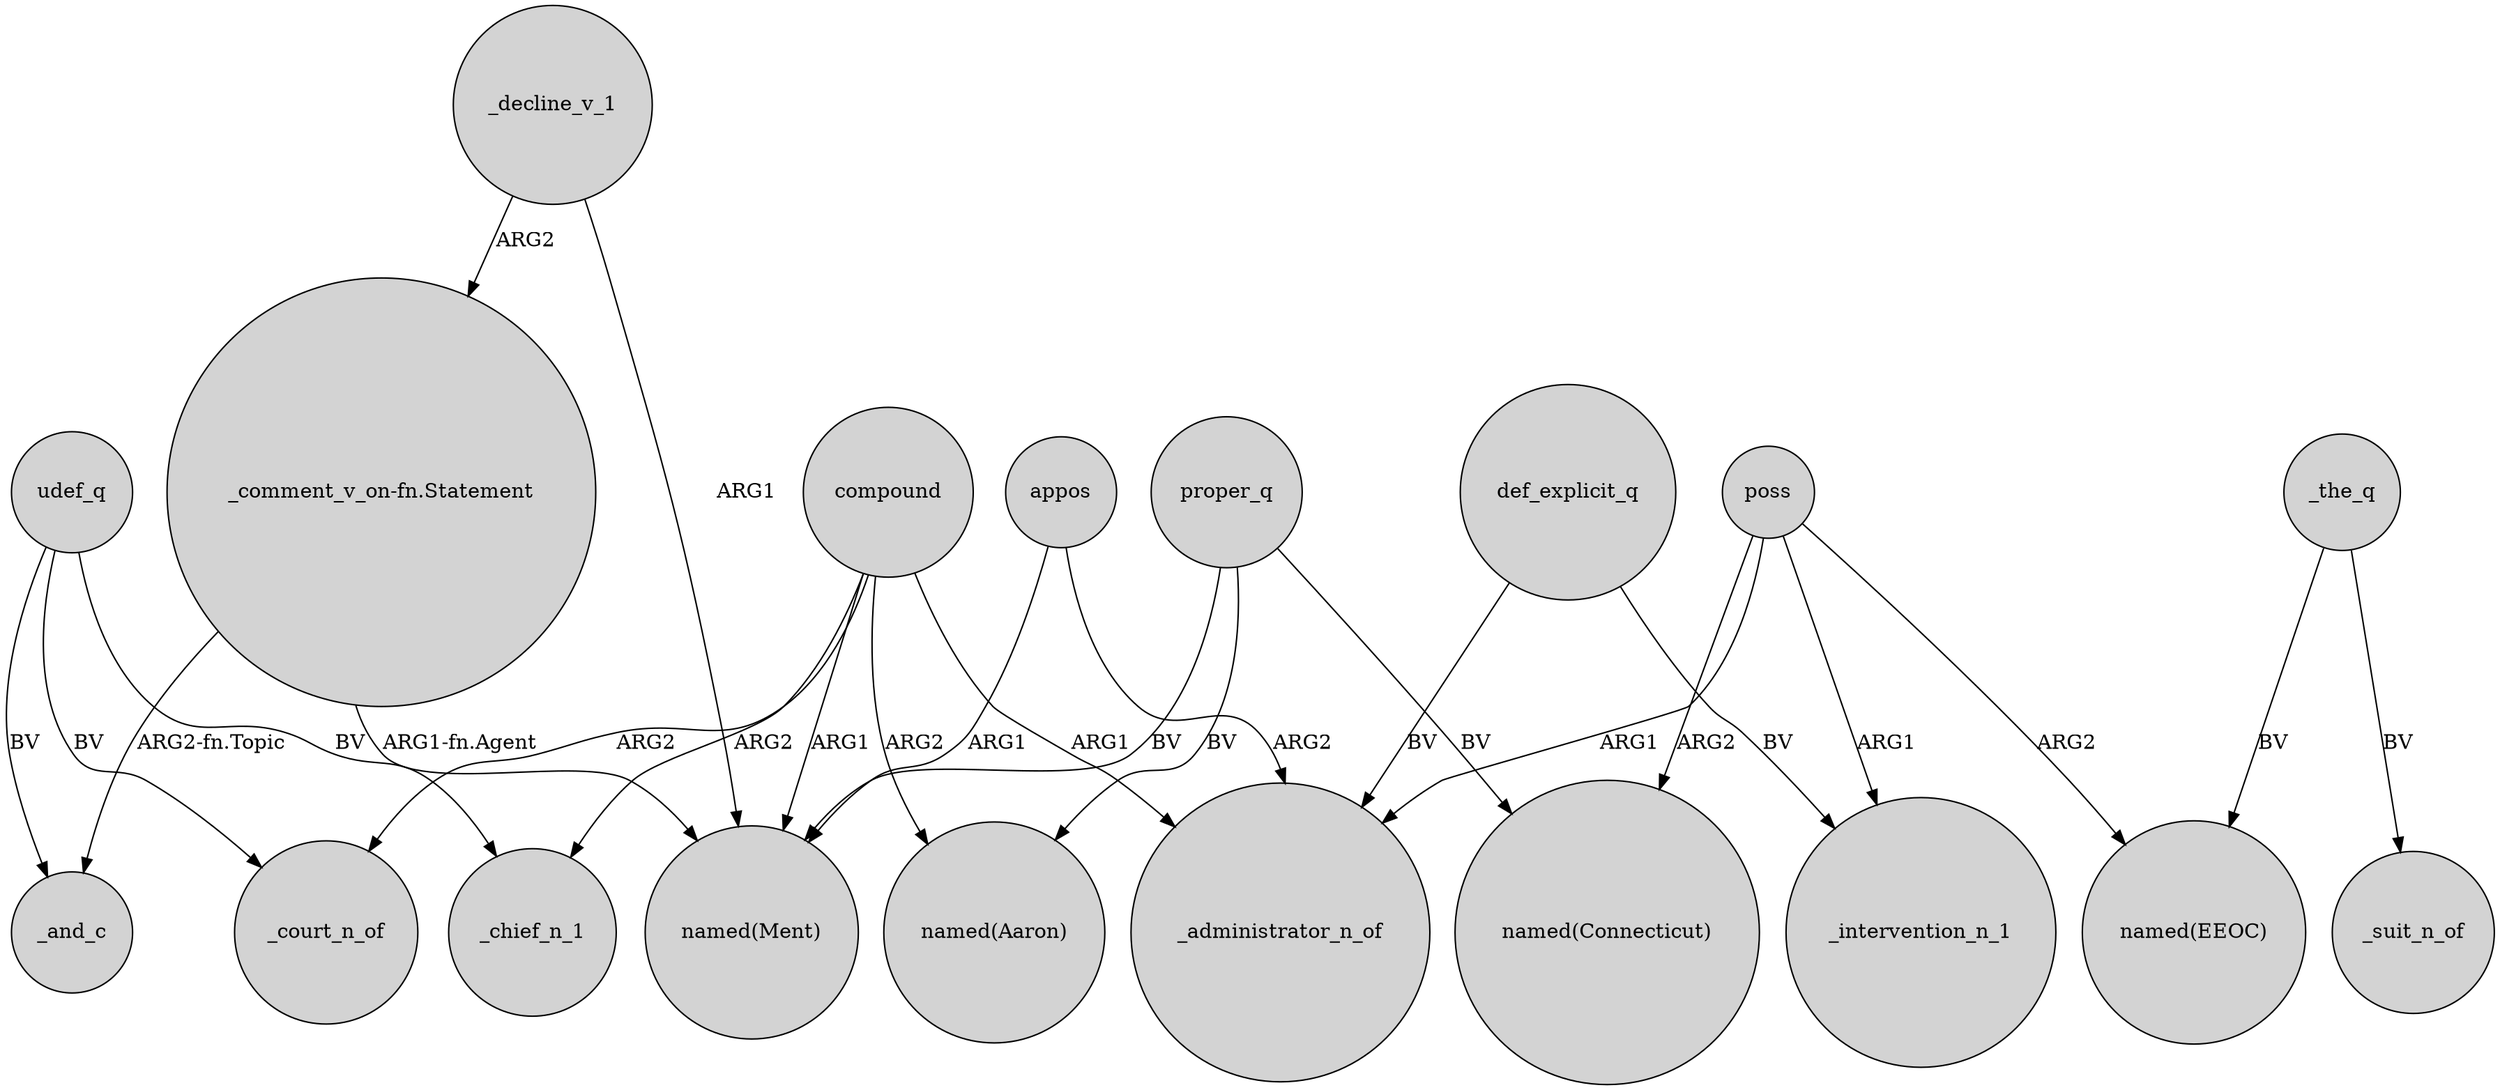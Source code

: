 digraph {
	node [shape=circle style=filled]
	"_comment_v_on-fn.Statement" -> "named(Ment)" [label="ARG1-fn.Agent"]
	_the_q -> "named(EEOC)" [label=BV]
	"_comment_v_on-fn.Statement" -> _and_c [label="ARG2-fn.Topic"]
	udef_q -> _court_n_of [label=BV]
	_the_q -> _suit_n_of [label=BV]
	compound -> _administrator_n_of [label=ARG1]
	compound -> _chief_n_1 [label=ARG2]
	_decline_v_1 -> "_comment_v_on-fn.Statement" [label=ARG2]
	_decline_v_1 -> "named(Ment)" [label=ARG1]
	def_explicit_q -> _intervention_n_1 [label=BV]
	compound -> "named(Aaron)" [label=ARG2]
	udef_q -> _chief_n_1 [label=BV]
	poss -> _intervention_n_1 [label=ARG1]
	compound -> "named(Ment)" [label=ARG1]
	compound -> _court_n_of [label=ARG2]
	appos -> "named(Ment)" [label=ARG1]
	proper_q -> "named(Ment)" [label=BV]
	poss -> _administrator_n_of [label=ARG1]
	appos -> _administrator_n_of [label=ARG2]
	poss -> "named(EEOC)" [label=ARG2]
	def_explicit_q -> _administrator_n_of [label=BV]
	proper_q -> "named(Connecticut)" [label=BV]
	proper_q -> "named(Aaron)" [label=BV]
	poss -> "named(Connecticut)" [label=ARG2]
	udef_q -> _and_c [label=BV]
}
